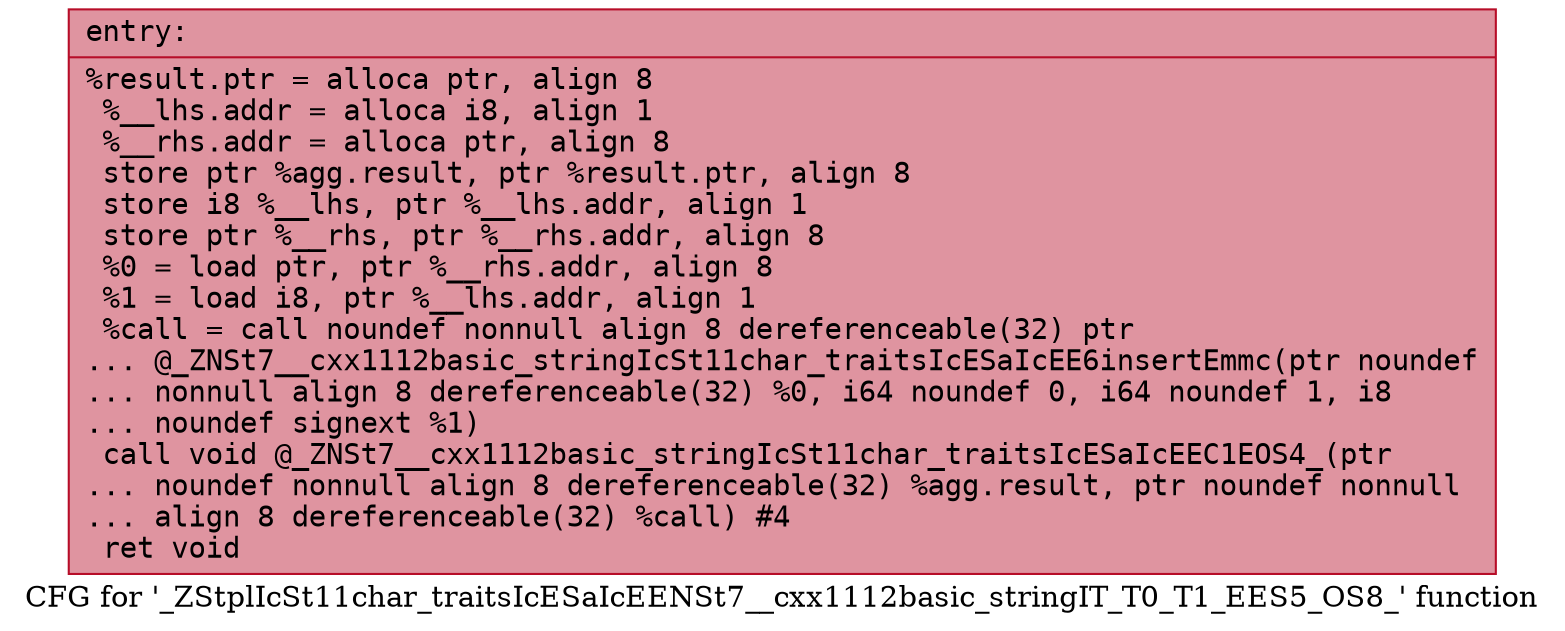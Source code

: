 digraph "CFG for '_ZStplIcSt11char_traitsIcESaIcEENSt7__cxx1112basic_stringIT_T0_T1_EES5_OS8_' function" {
	label="CFG for '_ZStplIcSt11char_traitsIcESaIcEENSt7__cxx1112basic_stringIT_T0_T1_EES5_OS8_' function";

	Node0x5651cd7b3980 [shape=record,color="#b70d28ff", style=filled, fillcolor="#b70d2870" fontname="Courier",label="{entry:\l|  %result.ptr = alloca ptr, align 8\l  %__lhs.addr = alloca i8, align 1\l  %__rhs.addr = alloca ptr, align 8\l  store ptr %agg.result, ptr %result.ptr, align 8\l  store i8 %__lhs, ptr %__lhs.addr, align 1\l  store ptr %__rhs, ptr %__rhs.addr, align 8\l  %0 = load ptr, ptr %__rhs.addr, align 8\l  %1 = load i8, ptr %__lhs.addr, align 1\l  %call = call noundef nonnull align 8 dereferenceable(32) ptr\l... @_ZNSt7__cxx1112basic_stringIcSt11char_traitsIcESaIcEE6insertEmmc(ptr noundef\l... nonnull align 8 dereferenceable(32) %0, i64 noundef 0, i64 noundef 1, i8\l... noundef signext %1)\l  call void @_ZNSt7__cxx1112basic_stringIcSt11char_traitsIcESaIcEEC1EOS4_(ptr\l... noundef nonnull align 8 dereferenceable(32) %agg.result, ptr noundef nonnull\l... align 8 dereferenceable(32) %call) #4\l  ret void\l}"];
}
